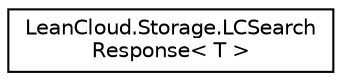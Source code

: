 digraph "Graphical Class Hierarchy"
{
  edge [fontname="Helvetica",fontsize="10",labelfontname="Helvetica",labelfontsize="10"];
  node [fontname="Helvetica",fontsize="10",shape=record];
  rankdir="LR";
  Node1 [label="LeanCloud.Storage.LCSearch\lResponse\< T \>",height=0.2,width=0.4,color="black", fillcolor="white", style="filled",URL="$classLeanCloud_1_1Storage_1_1LCSearchResponse.html"];
}
